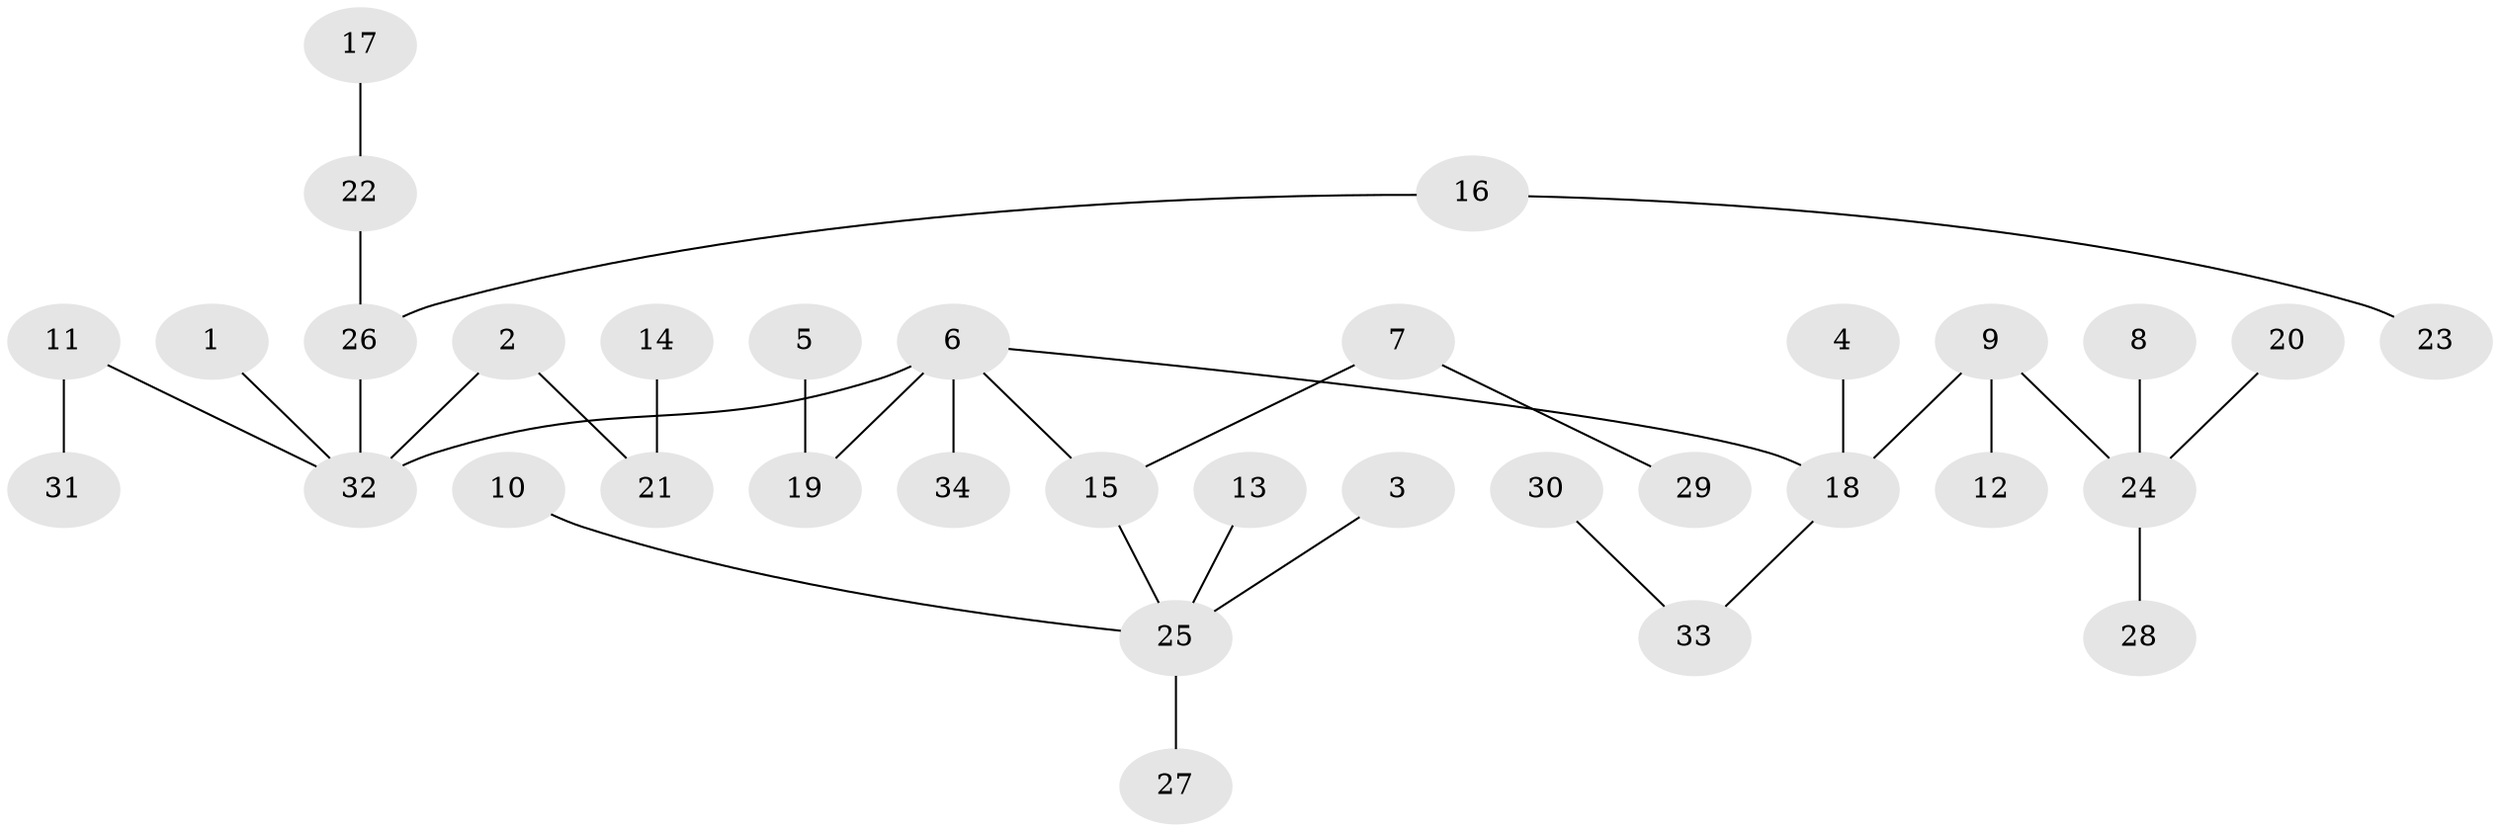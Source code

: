// original degree distribution, {7: 0.008849557522123894, 6: 0.017699115044247787, 5: 0.05309734513274336, 8: 0.008849557522123894, 4: 0.04424778761061947, 1: 0.5221238938053098, 2: 0.25663716814159293, 3: 0.08849557522123894}
// Generated by graph-tools (version 1.1) at 2025/37/03/04/25 23:37:24]
// undirected, 34 vertices, 33 edges
graph export_dot {
  node [color=gray90,style=filled];
  1;
  2;
  3;
  4;
  5;
  6;
  7;
  8;
  9;
  10;
  11;
  12;
  13;
  14;
  15;
  16;
  17;
  18;
  19;
  20;
  21;
  22;
  23;
  24;
  25;
  26;
  27;
  28;
  29;
  30;
  31;
  32;
  33;
  34;
  1 -- 32 [weight=1.0];
  2 -- 21 [weight=1.0];
  2 -- 32 [weight=1.0];
  3 -- 25 [weight=1.0];
  4 -- 18 [weight=1.0];
  5 -- 19 [weight=1.0];
  6 -- 15 [weight=1.0];
  6 -- 18 [weight=1.0];
  6 -- 19 [weight=1.0];
  6 -- 32 [weight=1.0];
  6 -- 34 [weight=1.0];
  7 -- 15 [weight=1.0];
  7 -- 29 [weight=1.0];
  8 -- 24 [weight=1.0];
  9 -- 12 [weight=1.0];
  9 -- 18 [weight=1.0];
  9 -- 24 [weight=1.0];
  10 -- 25 [weight=1.0];
  11 -- 31 [weight=1.0];
  11 -- 32 [weight=1.0];
  13 -- 25 [weight=1.0];
  14 -- 21 [weight=1.0];
  15 -- 25 [weight=1.0];
  16 -- 23 [weight=1.0];
  16 -- 26 [weight=1.0];
  17 -- 22 [weight=1.0];
  18 -- 33 [weight=1.0];
  20 -- 24 [weight=1.0];
  22 -- 26 [weight=1.0];
  24 -- 28 [weight=1.0];
  25 -- 27 [weight=1.0];
  26 -- 32 [weight=1.0];
  30 -- 33 [weight=1.0];
}
